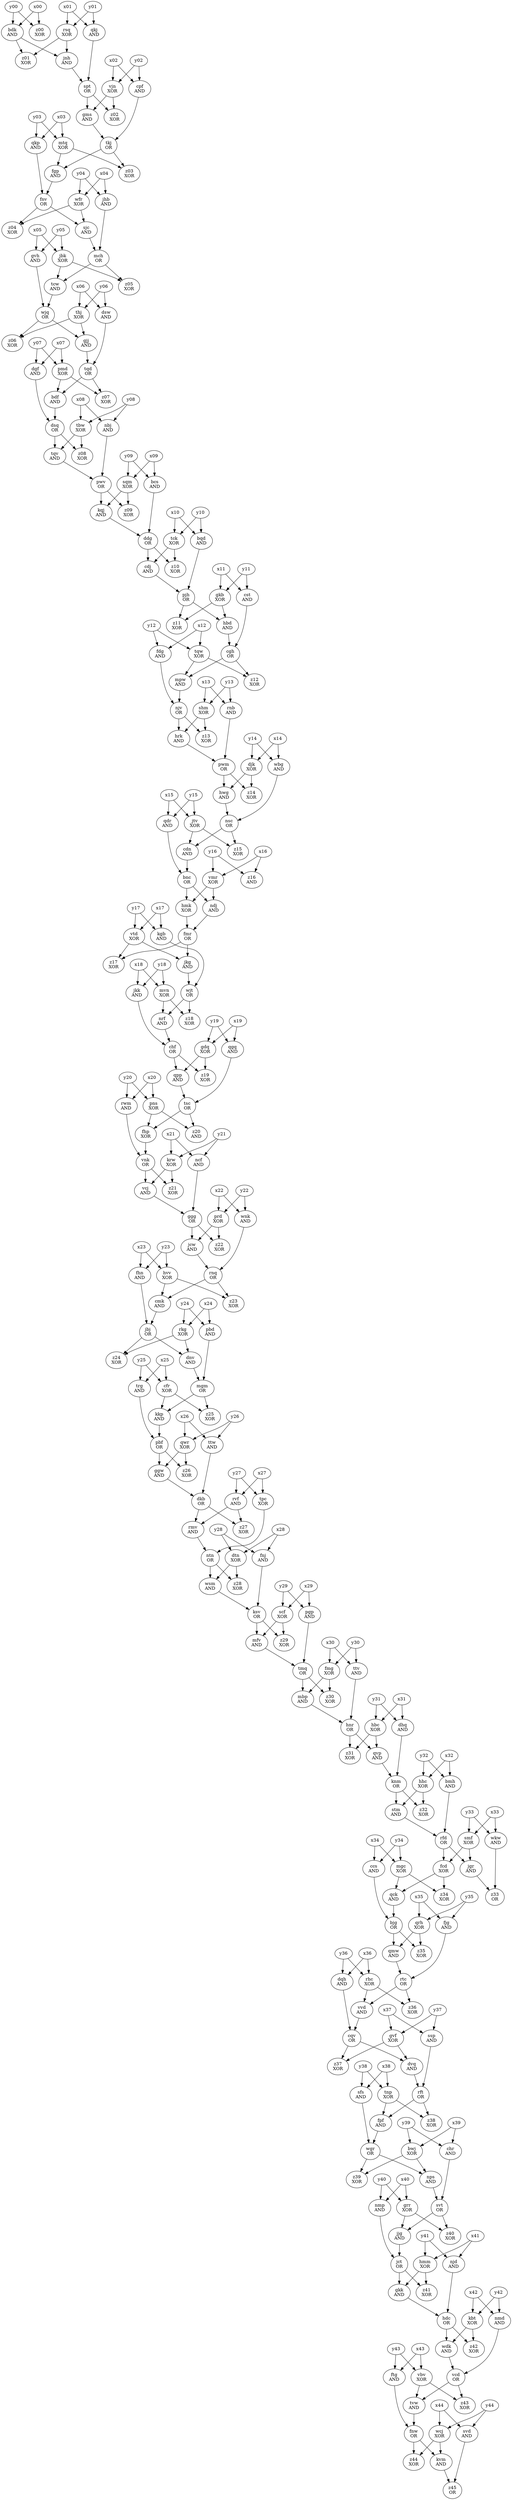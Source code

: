 digraph G {
pwm [label="\N\nOR"]
hrk -> pwm;
rnb -> pwm;
jbk [label="\N\nXOR"]
x05 -> jbk;
y05 -> jbk;
z31 [label="\N\nXOR"]
hbc -> z31;
hnr -> z31;
qck [label="\N\nAND"]
fcd -> qck;
mgc -> qck;
fhn [label="\N\nAND"]
x23 -> fhn;
y23 -> fhn;
rmv [label="\N\nAND"]
dkb -> rmv;
rvf -> rmv;
stm [label="\N\nAND"]
hhc -> stm;
knm -> stm;
z43 [label="\N\nXOR"]
vcd -> z43;
vbv -> z43;
z22 [label="\N\nXOR"]
prd -> z22;
ggg -> z22;
cgh [label="\N\nOR"]
hbd -> cgh;
cst -> cgh;
ncf [label="\N\nAND"]
x21 -> ncf;
y21 -> ncf;
nmp [label="\N\nAND"]
y40 -> nmp;
x40 -> nmp;
z29 [label="\N\nXOR"]
scf -> z29;
ksv -> z29;
z07 [label="\N\nXOR"]
pmd -> z07;
tqd -> z07;
fpf [label="\N\nAND"]
tnp -> fpf;
rft -> fpf;
gkb [label="\N\nXOR"]
y11 -> gkb;
x11 -> gkb;
dgf [label="\N\nAND"]
y07 -> dgf;
x07 -> dgf;
qdr [label="\N\nAND"]
y15 -> qdr;
x15 -> qdr;
pwv [label="\N\nOR"]
nbj -> pwv;
tqv -> pwv;
fgp [label="\N\nAND"]
mtq -> fgp;
tkj -> fgp;
bdf [label="\N\nAND"]
tqd -> bdf;
pmd -> bdf;
fmg [label="\N\nXOR"]
y30 -> fmg;
x30 -> fmg;
ccs [label="\N\nAND"]
x34 -> ccs;
y34 -> ccs;
rfd [label="\N\nOR"]
bmh -> rfd;
stm -> rfd;
z27 [label="\N\nXOR"]
rvf -> z27;
dkb -> z27;
wcj [label="\N\nXOR"]
y44 -> wcj;
x44 -> wcj;
rkg [label="\N\nXOR"]
x24 -> rkg;
y24 -> rkg;
z17 [label="\N\nXOR"]
fmr -> z17;
vtd -> z17;
svt [label="\N\nOR"]
chr -> svt;
nps -> svt;
qrh [label="\N\nXOR"]
x35 -> qrh;
y35 -> qrh;
jgr [label="\N\nAND"]
rfd -> jgr;
smf -> jgr;
z26 [label="\N\nXOR"]
qwr -> z26;
pbf -> z26;
bnc [label="\N\nOR"]
cdn -> bnc;
qdr -> bnc;
gvf [label="\N\nXOR"]
x37 -> gvf;
y37 -> gvf;
hwg [label="\N\nAND"]
pwm -> hwg;
djk -> hwg;
chf [label="\N\nOR"]
nrf -> chf;
jkk -> chf;
vvd [label="\N\nAND"]
rtc -> vvd;
rhc -> vvd;
tqw [label="\N\nXOR"]
y12 -> tqw;
x12 -> tqw;
jbj [label="\N\nOR"]
cmk -> jbj;
fhn -> jbj;
hnr [label="\N\nOR"]
ttv -> hnr;
mbp -> hnr;
mvn [label="\N\nXOR"]
x18 -> mvn;
y18 -> mvn;
z03 [label="\N\nXOR"]
mtq -> z03;
tkj -> z03;
vcj [label="\N\nAND"]
krw -> vcj;
vnk -> vcj;
trg [label="\N\nAND"]
y25 -> trg;
x25 -> trg;
fhp [label="\N\nXOR"]
tsc -> fhp;
pns -> fhp;
ndj [label="\N\nAND"]
bnc -> ndj;
vmr -> ndj;
smf [label="\N\nXOR"]
x33 -> smf;
y33 -> smf;
fmr [label="\N\nOR"]
hmk -> fmr;
ndj -> fmr;
njd [label="\N\nAND"]
y41 -> njd;
x41 -> njd;
z05 [label="\N\nXOR"]
mch -> z05;
jbk -> z05;
z12 [label="\N\nXOR"]
cgh -> z12;
tqw -> z12;
z16 [label="\N\nAND"]
y16 -> z16;
x16 -> z16;
wbg [label="\N\nAND"]
y14 -> wbg;
x14 -> wbg;
cdn [label="\N\nAND"]
jtv -> cdn;
nsc -> cdn;
hvv [label="\N\nXOR"]
y23 -> hvv;
x23 -> hvv;
mpw [label="\N\nAND"]
tqw -> mpw;
cgh -> mpw;
rft [label="\N\nOR"]
dvq -> rft;
ssp -> rft;
jct [label="\N\nOR"]
nmp -> jct;
jjg -> jct;
z08 [label="\N\nXOR"]
tbw -> z08;
dsq -> z08;
jkg [label="\N\nAND"]
fmr -> jkg;
vtd -> jkg;
pbd [label="\N\nAND"]
y24 -> pbd;
x24 -> pbd;
dsw [label="\N\nAND"]
x06 -> dsw;
y06 -> dsw;
pmd [label="\N\nXOR"]
x07 -> pmd;
y07 -> pmd;
z13 [label="\N\nXOR"]
shm -> z13;
njv -> z13;
tnp [label="\N\nXOR"]
x38 -> tnp;
y38 -> tnp;
z37 [label="\N\nXOR"]
gvf -> z37;
cqv -> z37;
tqd [label="\N\nOR"]
gjj -> tqd;
dsw -> tqd;
hhc [label="\N\nXOR"]
x32 -> hhc;
y32 -> hhc;
jkk [label="\N\nAND"]
y18 -> jkk;
x18 -> jkk;
mbp [label="\N\nAND"]
tmq -> mbp;
fmg -> mbp;
cst [label="\N\nAND"]
x11 -> cst;
y11 -> cst;
z19 [label="\N\nXOR"]
gdq -> z19;
chf -> z19;
hdc [label="\N\nOR"]
gkk -> hdc;
njd -> hdc;
wsm [label="\N\nAND"]
ntn -> wsm;
dtn -> wsm;
z21 [label="\N\nXOR"]
krw -> z21;
vnk -> z21;
tvw [label="\N\nAND"]
vbv -> tvw;
vcd -> tvw;
tbw [label="\N\nXOR"]
y08 -> tbw;
x08 -> tbw;
wfr [label="\N\nXOR"]
x04 -> wfr;
y04 -> wfr;
knm [label="\N\nOR"]
qvp -> knm;
dhq -> knm;
z39 [label="\N\nXOR"]
wgr -> z39;
bwj -> z39;
mfv [label="\N\nAND"]
scf -> mfv;
ksv -> mfv;
wgr [label="\N\nOR"]
sfs -> wgr;
fpf -> wgr;
z35 [label="\N\nXOR"]
qrh -> z35;
bjg -> z35;
vmr [label="\N\nXOR"]
y16 -> vmr;
x16 -> vmr;
cqv [label="\N\nOR"]
vvd -> cqv;
dqh -> cqv;
nsc [label="\N\nOR"]
wbg -> nsc;
hwg -> nsc;
cfr [label="\N\nXOR"]
x25 -> cfr;
y25 -> cfr;
z38 [label="\N\nXOR"]
rft -> z38;
tnp -> z38;
z04 [label="\N\nXOR"]
wfr -> z04;
fnv -> z04;
djk [label="\N\nXOR"]
y14 -> djk;
x14 -> djk;
ggg [label="\N\nOR"]
ncf -> ggg;
vcj -> ggg;
mgc [label="\N\nXOR"]
x34 -> mgc;
y34 -> mgc;
hbd [label="\N\nAND"]
gkb -> hbd;
pjh -> hbd;
tck [label="\N\nXOR"]
x10 -> tck;
y10 -> tck;
kgb [label="\N\nAND"]
x17 -> kgb;
y17 -> kgb;
jcw [label="\N\nAND"]
ggg -> jcw;
prd -> jcw;
z25 [label="\N\nXOR"]
mgm -> z25;
cfr -> z25;
z45 [label="\N\nOR"]
kvm -> z45;
svd -> z45;
z10 [label="\N\nXOR"]
ddg -> z10;
tck -> z10;
tpc [label="\N\nXOR"]
y27 -> tpc;
x27 -> tpc;
z06 [label="\N\nXOR"]
wjq -> z06;
thj -> z06;
cpf [label="\N\nAND"]
y02 -> cpf;
x02 -> cpf;
mch [label="\N\nOR"]
sjc -> mch;
jhb -> mch;
tkj [label="\N\nOR"]
gms -> tkj;
cpf -> tkj;
z15 [label="\N\nXOR"]
jtv -> z15;
nsc -> z15;
kvm [label="\N\nAND"]
fnw -> kvm;
wcj -> kvm;
wjq [label="\N\nOR"]
tcw -> wjq;
gvh -> wjq;
fcd [label="\N\nXOR"]
smf -> fcd;
rfd -> fcd;
dnv [label="\N\nAND"]
jbj -> dnv;
rkg -> dnv;
qgq [label="\N\nAND"]
y19 -> qgq;
x19 -> qgq;
spt [label="\N\nOR"]
jnh -> spt;
qkj -> spt;
nrf [label="\N\nAND"]
mvn -> nrf;
wjt -> nrf;
wnk [label="\N\nAND"]
y22 -> wnk;
x22 -> wnk;
gkk [label="\N\nAND"]
jct -> gkk;
hmm -> gkk;
pns [label="\N\nXOR"]
x20 -> pns;
y20 -> pns;
jjg [label="\N\nAND"]
grr -> jjg;
svt -> jjg;
pgp [label="\N\nAND"]
x29 -> pgp;
y29 -> pgp;
cdj [label="\N\nAND"]
tck -> cdj;
ddg -> cdj;
kkp [label="\N\nAND"]
mgm -> kkp;
cfr -> kkp;
bmh [label="\N\nAND"]
x32 -> bmh;
y32 -> bmh;
z40 [label="\N\nXOR"]
svt -> z40;
grr -> z40;
qvp [label="\N\nAND"]
hbc -> qvp;
hnr -> qvp;
qmw [label="\N\nAND"]
bjg -> qmw;
qrh -> qmw;
mtq [label="\N\nXOR"]
y03 -> mtq;
x03 -> mtq;
qkp [label="\N\nAND"]
y03 -> qkp;
x03 -> qkp;
ttw [label="\N\nAND"]
y26 -> ttw;
x26 -> ttw;
njv [label="\N\nOR"]
fdg -> njv;
mpw -> njv;
ddg [label="\N\nOR"]
kqj -> ddg;
bcs -> ddg;
rtc [label="\N\nOR"]
fjg -> rtc;
qmw -> rtc;
bjg [label="\N\nOR"]
ccs -> bjg;
qck -> bjg;
rsq [label="\N\nXOR"]
y01 -> rsq;
x01 -> rsq;
qkj [label="\N\nAND"]
x01 -> qkj;
y01 -> qkj;
gjj [label="\N\nAND"]
wjq -> gjj;
thj -> gjj;
bcs [label="\N\nAND"]
x09 -> bcs;
y09 -> bcs;
z18 [label="\N\nXOR"]
mvn -> z18;
wjt -> z18;
tsc [label="\N\nOR"]
qgq -> tsc;
qpp -> tsc;
gms [label="\N\nAND"]
spt -> gms;
vjn -> gms;
sfs [label="\N\nAND"]
x38 -> sfs;
y38 -> sfs;
vcd [label="\N\nOR"]
nmd -> vcd;
wdk -> vcd;
hmm [label="\N\nXOR"]
y41 -> hmm;
x41 -> hmm;
thj [label="\N\nXOR"]
y06 -> thj;
x06 -> thj;
qpp [label="\N\nAND"]
chf -> qpp;
gdq -> qpp;
dhq [label="\N\nAND"]
x31 -> dhq;
y31 -> dhq;
nmd [label="\N\nAND"]
y42 -> nmd;
x42 -> nmd;
ntn [label="\N\nOR"]
tpc -> ntn;
rmv -> ntn;
z28 [label="\N\nXOR"]
dtn -> z28;
ntn -> z28;
scf [label="\N\nXOR"]
y29 -> scf;
x29 -> scf;
fnw [label="\N\nOR"]
ftg -> fnw;
tvw -> fnw;
ssp [label="\N\nAND"]
y37 -> ssp;
x37 -> ssp;
tmq [label="\N\nOR"]
pgp -> tmq;
mfv -> tmq;
sqm [label="\N\nXOR"]
x09 -> sqm;
y09 -> sqm;
nbj [label="\N\nAND"]
x08 -> nbj;
y08 -> nbj;
fnj [label="\N\nAND"]
x28 -> fnj;
y28 -> fnj;
ggw [label="\N\nAND"]
pbf -> ggw;
qwr -> ggw;
kqj [label="\N\nAND"]
pwv -> kqj;
sqm -> kqj;
z00 [label="\N\nXOR"]
y00 -> z00;
x00 -> z00;
kbt [label="\N\nXOR"]
y42 -> kbt;
x42 -> kbt;
bdk [label="\N\nAND"]
x00 -> bdk;
y00 -> bdk;
rhc [label="\N\nXOR"]
x36 -> rhc;
y36 -> rhc;
wjt [label="\N\nOR"]
jkg -> wjt;
kgb -> wjt;
sjc [label="\N\nAND"]
wfr -> sjc;
fnv -> sjc;
z33 [label="\N\nOR"]
wkw -> z33;
jgr -> z33;
rwm [label="\N\nAND"]
x20 -> rwm;
y20 -> rwm;
qwr [label="\N\nXOR"]
y26 -> qwr;
x26 -> qwr;
svd [label="\N\nAND"]
y44 -> svd;
x44 -> svd;
z09 [label="\N\nXOR"]
sqm -> z09;
pwv -> z09;
z44 [label="\N\nXOR"]
wcj -> z44;
fnw -> z44;
shm [label="\N\nXOR"]
y13 -> shm;
x13 -> shm;
wdk [label="\N\nAND"]
hdc -> wdk;
kbt -> wdk;
vbv [label="\N\nXOR"]
y43 -> vbv;
x43 -> vbv;
z30 [label="\N\nXOR"]
tmq -> z30;
fmg -> z30;
dvq [label="\N\nAND"]
cqv -> dvq;
gvf -> dvq;
vtd [label="\N\nXOR"]
y17 -> vtd;
x17 -> vtd;
prd [label="\N\nXOR"]
x22 -> prd;
y22 -> prd;
fnv [label="\N\nOR"]
fgp -> fnv;
qkp -> fnv;
dtn [label="\N\nXOR"]
y28 -> dtn;
x28 -> dtn;
wkw [label="\N\nAND"]
x33 -> wkw;
y33 -> wkw;
hrk [label="\N\nAND"]
njv -> hrk;
shm -> hrk;
jhb [label="\N\nAND"]
x04 -> jhb;
y04 -> jhb;
z34 [label="\N\nXOR"]
fcd -> z34;
mgc -> z34;
tqv [label="\N\nAND"]
dsq -> tqv;
tbw -> tqv;
z32 [label="\N\nXOR"]
hhc -> z32;
knm -> z32;
cmk [label="\N\nAND"]
hvv -> cmk;
rnq -> cmk;
rnq [label="\N\nOR"]
jcw -> rnq;
wnk -> rnq;
chr [label="\N\nAND"]
x39 -> chr;
y39 -> chr;
z20 [label="\N\nAND"]
pns -> z20;
tsc -> z20;
fjg [label="\N\nAND"]
x35 -> fjg;
y35 -> fjg;
krw [label="\N\nXOR"]
x21 -> krw;
y21 -> krw;
z14 [label="\N\nXOR"]
djk -> z14;
pwm -> z14;
vjn [label="\N\nXOR"]
y02 -> vjn;
x02 -> vjn;
ttv [label="\N\nAND"]
x30 -> ttv;
y30 -> ttv;
fdg [label="\N\nAND"]
y12 -> fdg;
x12 -> fdg;
jtv [label="\N\nXOR"]
y15 -> jtv;
x15 -> jtv;
dsq [label="\N\nOR"]
bdf -> dsq;
dgf -> dsq;
nps [label="\N\nAND"]
wgr -> nps;
bwj -> nps;
dqh [label="\N\nAND"]
y36 -> dqh;
x36 -> dqh;
bqd [label="\N\nAND"]
y10 -> bqd;
x10 -> bqd;
pjh [label="\N\nOR"]
cdj -> pjh;
bqd -> pjh;
ksv [label="\N\nOR"]
fnj -> ksv;
wsm -> ksv;
pbf [label="\N\nOR"]
trg -> pbf;
kkp -> pbf;
z11 [label="\N\nXOR"]
gkb -> z11;
pjh -> z11;
jnh [label="\N\nAND"]
rsq -> jnh;
bdk -> jnh;
z01 [label="\N\nXOR"]
bdk -> z01;
rsq -> z01;
ftg [label="\N\nAND"]
y43 -> ftg;
x43 -> ftg;
z24 [label="\N\nXOR"]
jbj -> z24;
rkg -> z24;
z41 [label="\N\nXOR"]
jct -> z41;
hmm -> z41;
mgm [label="\N\nOR"]
dnv -> mgm;
pbd -> mgm;
z02 [label="\N\nXOR"]
spt -> z02;
vjn -> z02;
z36 [label="\N\nXOR"]
rtc -> z36;
rhc -> z36;
gvh [label="\N\nAND"]
y05 -> gvh;
x05 -> gvh;
z23 [label="\N\nXOR"]
rnq -> z23;
hvv -> z23;
rnb [label="\N\nAND"]
x13 -> rnb;
y13 -> rnb;
bwj [label="\N\nXOR"]
y39 -> bwj;
x39 -> bwj;
tcw [label="\N\nAND"]
mch -> tcw;
jbk -> tcw;
vnk [label="\N\nOR"]
fhp -> vnk;
rwm -> vnk;
hmk [label="\N\nXOR"]
vmr -> hmk;
bnc -> hmk;
dkb [label="\N\nOR"]
ttw -> dkb;
ggw -> dkb;
rvf [label="\N\nAND"]
x27 -> rvf;
y27 -> rvf;
gdq [label="\N\nXOR"]
x19 -> gdq;
y19 -> gdq;
grr [label="\N\nXOR"]
x40 -> grr;
y40 -> grr;
hbc [label="\N\nXOR"]
y31 -> hbc;
x31 -> hbc;
z42 [label="\N\nXOR"]
hdc -> z42;
kbt -> z42;
}
